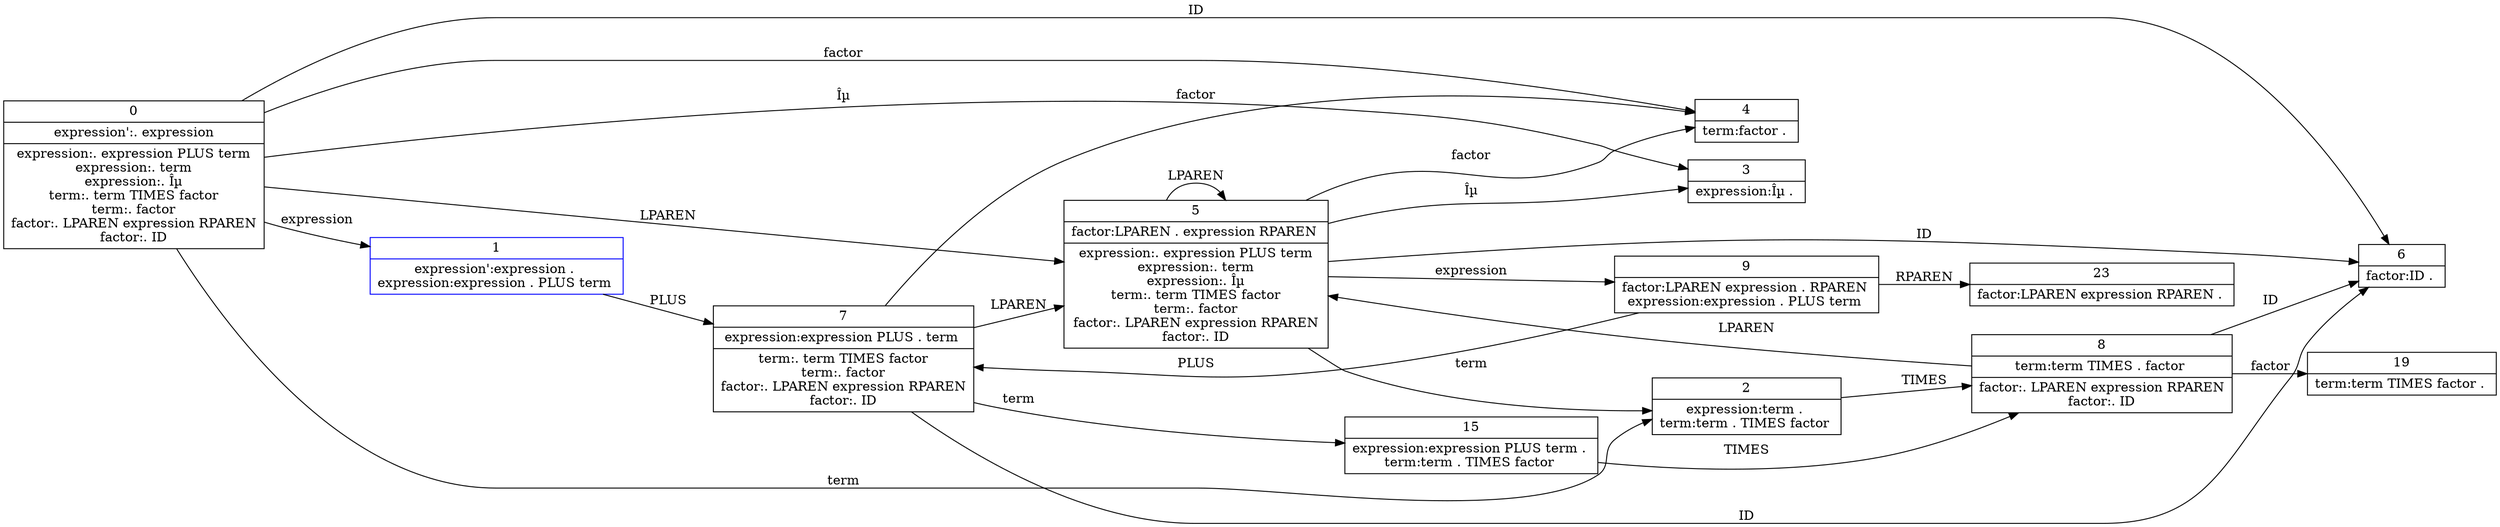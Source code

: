 digraph automata1 {
	node [shape=record]
	rankdir=LR
	0 [label="0 | expression':. expression\n|expression:. expression PLUS term\nexpression:. term\nexpression:. Îµ\nterm:. term TIMES factor\nterm:. factor\nfactor:. LPAREN expression RPAREN\nfactor:. ID\n"]
	1 [label="1 | expression':expression . \nexpression:expression . PLUS term \n" color=blue]
	2 [label="2 | expression:term . \nterm:term . TIMES factor \n"]
	3 [label="3 | expression:Îµ . \n"]
	4 [label="4 | term:factor . \n"]
	5 [label="5 | factor:LPAREN . expression RPAREN \n|expression:. expression PLUS term\nexpression:. term\nexpression:. Îµ\nterm:. term TIMES factor\nterm:. factor\nfactor:. LPAREN expression RPAREN\nfactor:. ID\n"]
	6 [label="6 | factor:ID . \n"]
	7 [label="7 | expression:expression PLUS . term \n|term:. term TIMES factor\nterm:. factor\nfactor:. LPAREN expression RPAREN\nfactor:. ID\n"]
	8 [label="8 | term:term TIMES . factor \n|factor:. LPAREN expression RPAREN\nfactor:. ID\n"]
	9 [label="9 | factor:LPAREN expression . RPAREN \nexpression:expression . PLUS term \n"]
	15 [label="15 | expression:expression PLUS term . \nterm:term . TIMES factor \n"]
	19 [label="19 | term:term TIMES factor . \n"]
	23 [label="23 | factor:LPAREN expression RPAREN . \n"]
	0 -> 1 [label=expression]
	0 -> 2 [label=term]
	0 -> 3 [label="Îµ"]
	0 -> 4 [label=factor]
	0 -> 5 [label=LPAREN]
	0 -> 6 [label=ID]
	1 -> 7 [label=PLUS]
	2 -> 8 [label=TIMES]
	5 -> 9 [label=expression]
	5 -> 2 [label=term]
	5 -> 3 [label="Îµ"]
	5 -> 4 [label=factor]
	5 -> 5 [label=LPAREN]
	5 -> 6 [label=ID]
	7 -> 15 [label=term]
	7 -> 4 [label=factor]
	7 -> 5 [label=LPAREN]
	7 -> 6 [label=ID]
	8 -> 19 [label=factor]
	8 -> 5 [label=LPAREN]
	8 -> 6 [label=ID]
	9 -> 7 [label=PLUS]
	9 -> 23 [label=RPAREN]
	15 -> 8 [label=TIMES]
}
